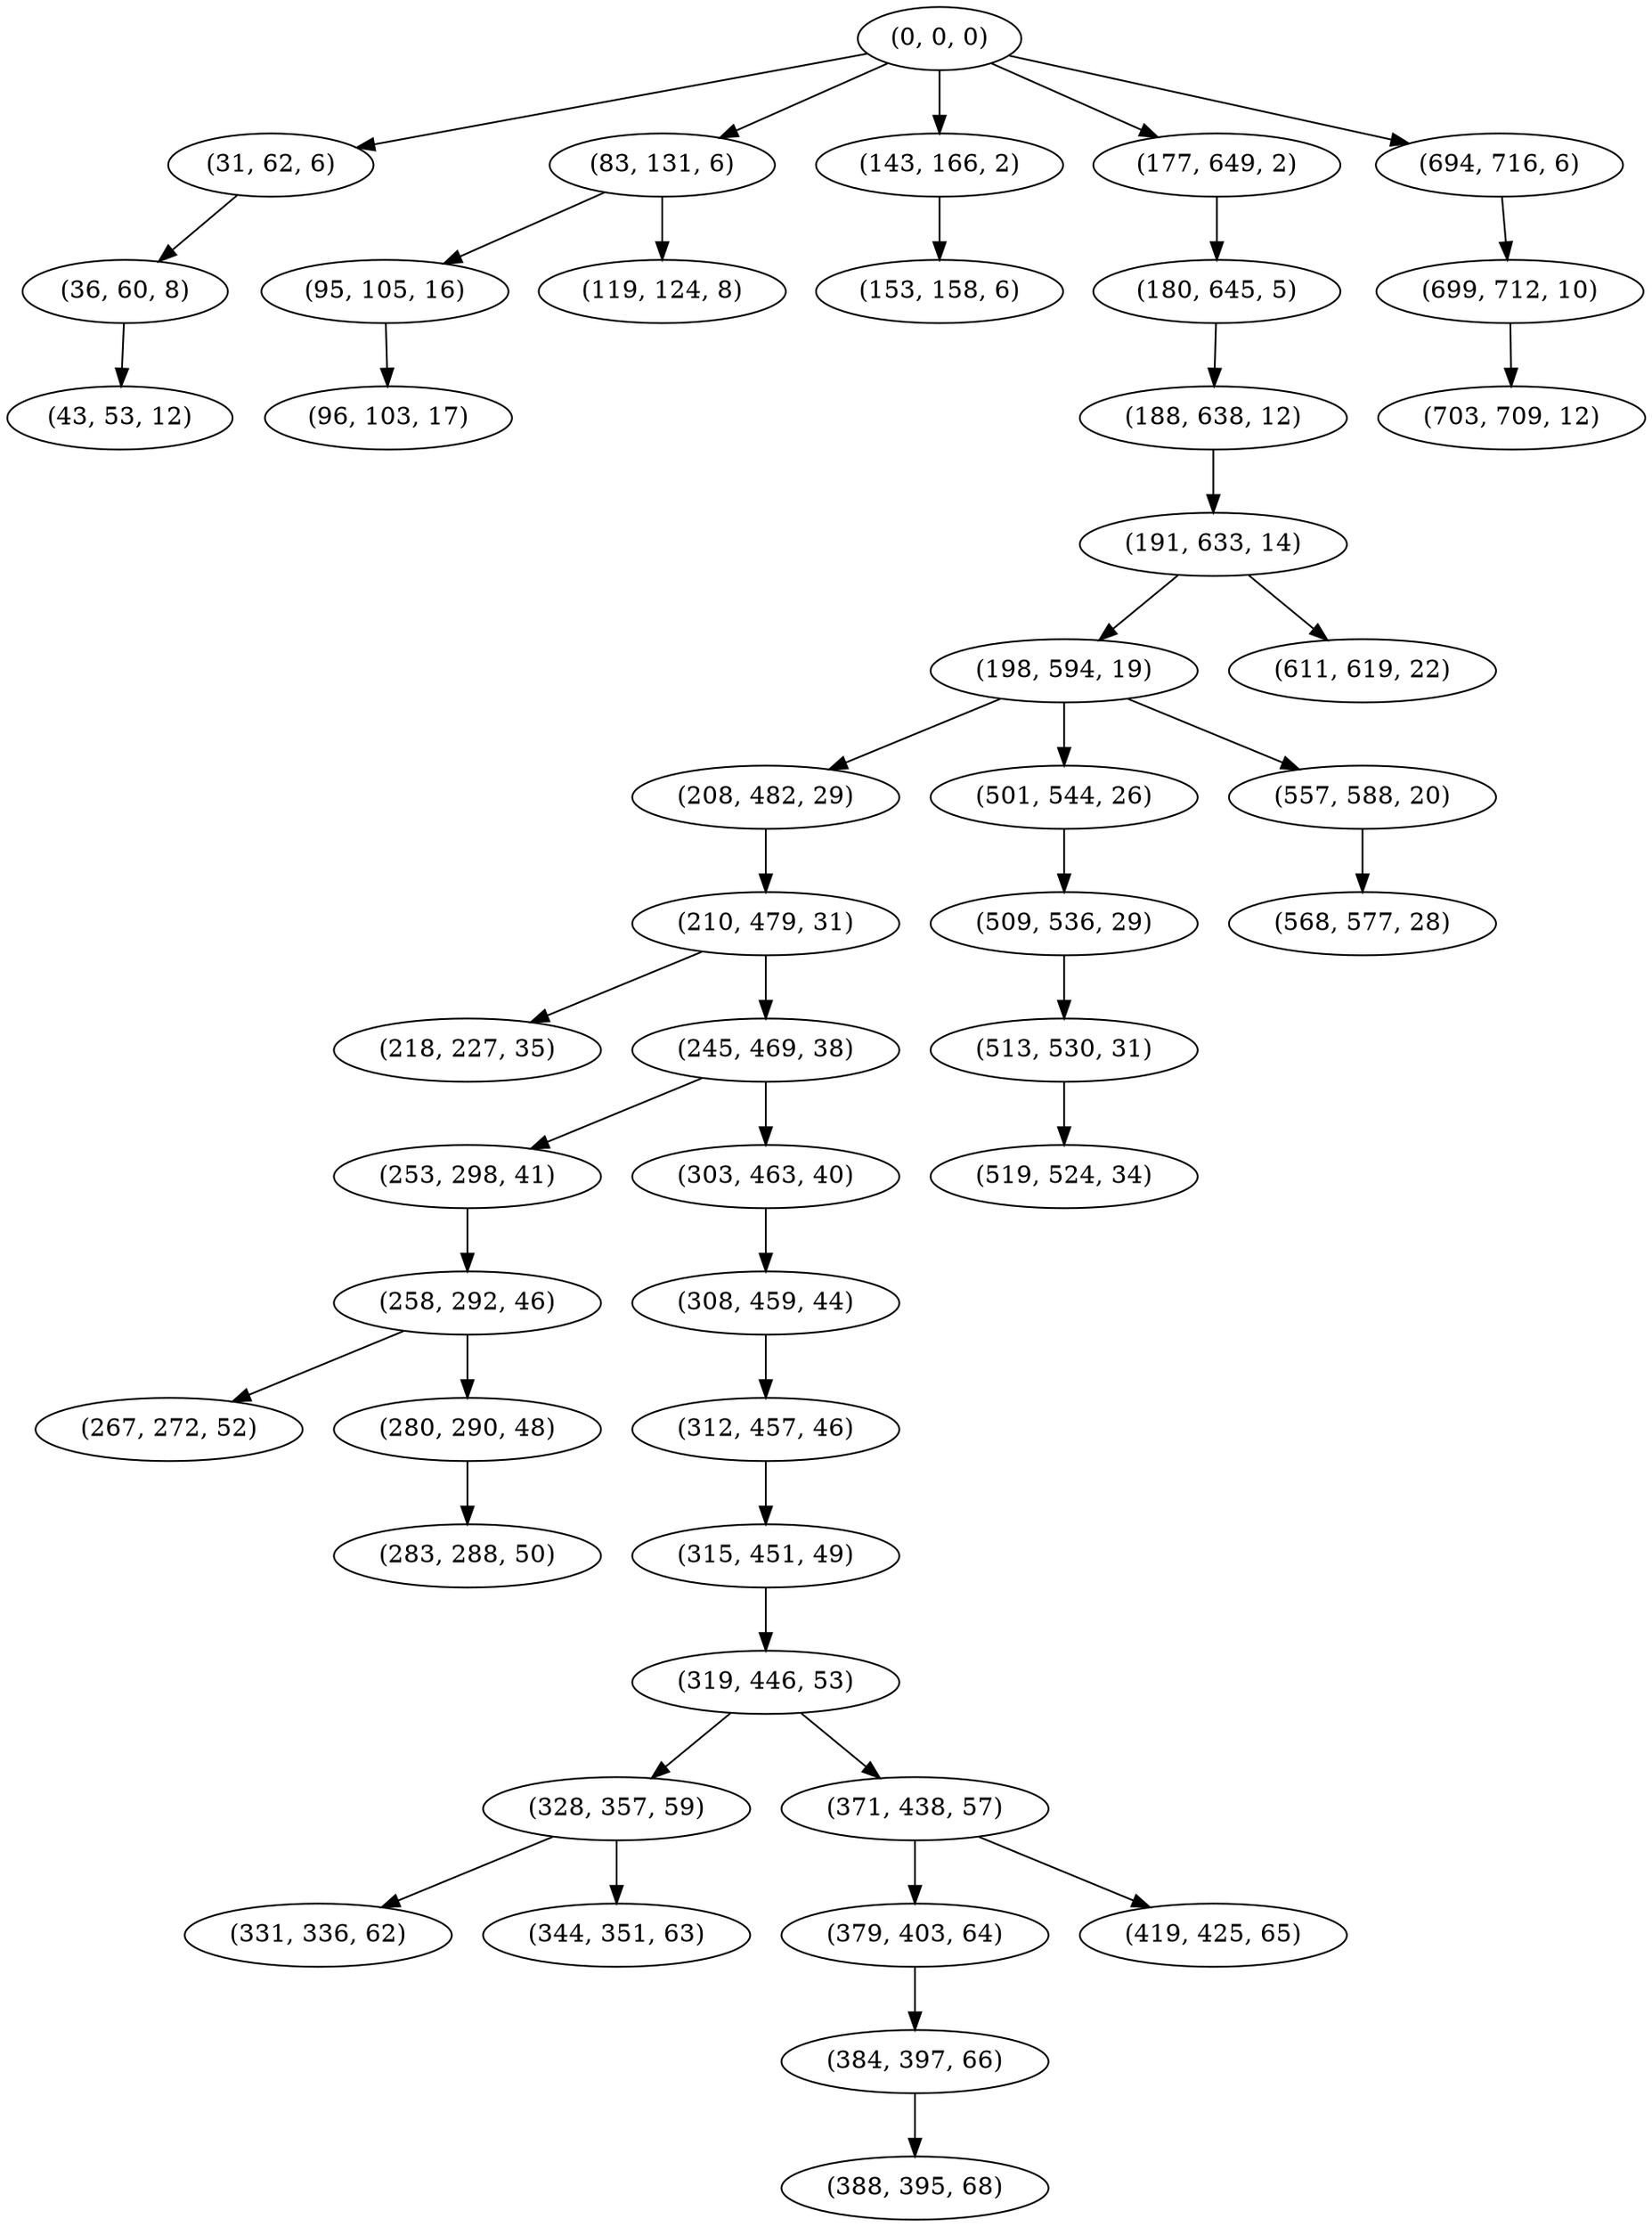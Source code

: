 digraph tree {
    "(0, 0, 0)";
    "(31, 62, 6)";
    "(36, 60, 8)";
    "(43, 53, 12)";
    "(83, 131, 6)";
    "(95, 105, 16)";
    "(96, 103, 17)";
    "(119, 124, 8)";
    "(143, 166, 2)";
    "(153, 158, 6)";
    "(177, 649, 2)";
    "(180, 645, 5)";
    "(188, 638, 12)";
    "(191, 633, 14)";
    "(198, 594, 19)";
    "(208, 482, 29)";
    "(210, 479, 31)";
    "(218, 227, 35)";
    "(245, 469, 38)";
    "(253, 298, 41)";
    "(258, 292, 46)";
    "(267, 272, 52)";
    "(280, 290, 48)";
    "(283, 288, 50)";
    "(303, 463, 40)";
    "(308, 459, 44)";
    "(312, 457, 46)";
    "(315, 451, 49)";
    "(319, 446, 53)";
    "(328, 357, 59)";
    "(331, 336, 62)";
    "(344, 351, 63)";
    "(371, 438, 57)";
    "(379, 403, 64)";
    "(384, 397, 66)";
    "(388, 395, 68)";
    "(419, 425, 65)";
    "(501, 544, 26)";
    "(509, 536, 29)";
    "(513, 530, 31)";
    "(519, 524, 34)";
    "(557, 588, 20)";
    "(568, 577, 28)";
    "(611, 619, 22)";
    "(694, 716, 6)";
    "(699, 712, 10)";
    "(703, 709, 12)";
    "(0, 0, 0)" -> "(31, 62, 6)";
    "(0, 0, 0)" -> "(83, 131, 6)";
    "(0, 0, 0)" -> "(143, 166, 2)";
    "(0, 0, 0)" -> "(177, 649, 2)";
    "(0, 0, 0)" -> "(694, 716, 6)";
    "(31, 62, 6)" -> "(36, 60, 8)";
    "(36, 60, 8)" -> "(43, 53, 12)";
    "(83, 131, 6)" -> "(95, 105, 16)";
    "(83, 131, 6)" -> "(119, 124, 8)";
    "(95, 105, 16)" -> "(96, 103, 17)";
    "(143, 166, 2)" -> "(153, 158, 6)";
    "(177, 649, 2)" -> "(180, 645, 5)";
    "(180, 645, 5)" -> "(188, 638, 12)";
    "(188, 638, 12)" -> "(191, 633, 14)";
    "(191, 633, 14)" -> "(198, 594, 19)";
    "(191, 633, 14)" -> "(611, 619, 22)";
    "(198, 594, 19)" -> "(208, 482, 29)";
    "(198, 594, 19)" -> "(501, 544, 26)";
    "(198, 594, 19)" -> "(557, 588, 20)";
    "(208, 482, 29)" -> "(210, 479, 31)";
    "(210, 479, 31)" -> "(218, 227, 35)";
    "(210, 479, 31)" -> "(245, 469, 38)";
    "(245, 469, 38)" -> "(253, 298, 41)";
    "(245, 469, 38)" -> "(303, 463, 40)";
    "(253, 298, 41)" -> "(258, 292, 46)";
    "(258, 292, 46)" -> "(267, 272, 52)";
    "(258, 292, 46)" -> "(280, 290, 48)";
    "(280, 290, 48)" -> "(283, 288, 50)";
    "(303, 463, 40)" -> "(308, 459, 44)";
    "(308, 459, 44)" -> "(312, 457, 46)";
    "(312, 457, 46)" -> "(315, 451, 49)";
    "(315, 451, 49)" -> "(319, 446, 53)";
    "(319, 446, 53)" -> "(328, 357, 59)";
    "(319, 446, 53)" -> "(371, 438, 57)";
    "(328, 357, 59)" -> "(331, 336, 62)";
    "(328, 357, 59)" -> "(344, 351, 63)";
    "(371, 438, 57)" -> "(379, 403, 64)";
    "(371, 438, 57)" -> "(419, 425, 65)";
    "(379, 403, 64)" -> "(384, 397, 66)";
    "(384, 397, 66)" -> "(388, 395, 68)";
    "(501, 544, 26)" -> "(509, 536, 29)";
    "(509, 536, 29)" -> "(513, 530, 31)";
    "(513, 530, 31)" -> "(519, 524, 34)";
    "(557, 588, 20)" -> "(568, 577, 28)";
    "(694, 716, 6)" -> "(699, 712, 10)";
    "(699, 712, 10)" -> "(703, 709, 12)";
}
